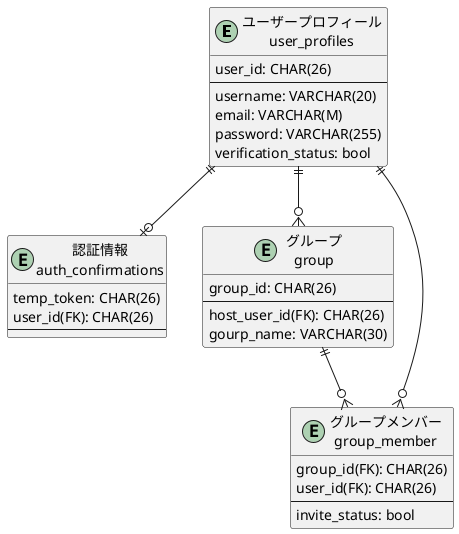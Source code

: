@startuml identityManagement

entity "ユーザープロフィール\nuser_profiles" as user_profiles {
    user_id: CHAR(26)
    --
    username: VARCHAR(20)
    email: VARCHAR(M)
    password: VARCHAR(255)
    verification_status: bool
}

entity "認証情報\nauth_confirmations" as auth_confirmations {
    temp_token: CHAR(26)
    user_id(FK): CHAR(26)
    --
}

entity "グループ\ngroup" as group {
    group_id: CHAR(26)
    --
    host_user_id(FK): CHAR(26)
    gourp_name: VARCHAR(30)
}

entity "グループメンバー\ngroup_member" as group_member {
    group_id(FK): CHAR(26)
    user_id(FK): CHAR(26)
    --
    invite_status: bool
}

user_profiles ||--o| auth_confirmations
user_profiles ||--o{ group
group ||--o{ group_member
user_profiles ||--o{ group_member

@enduml